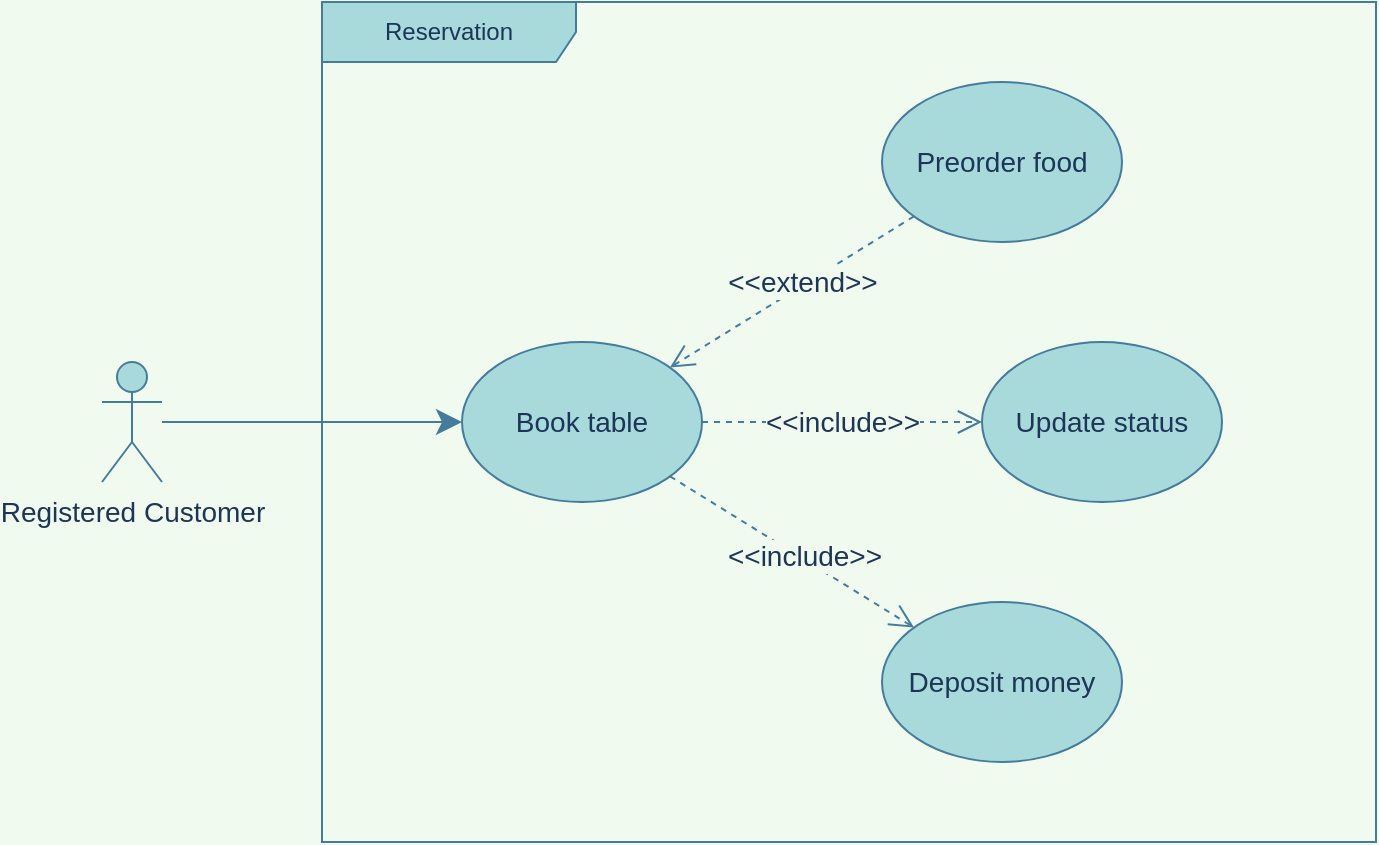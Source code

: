 <mxfile>
    <diagram id="rKi3KByvyJRsUTmwY2QA" name="Page-1">
        <mxGraphModel dx="600" dy="1567" grid="1" gridSize="10" guides="1" tooltips="1" connect="1" arrows="1" fold="1" page="1" pageScale="1" pageWidth="850" pageHeight="1100" background="#F1FAEE" math="0" shadow="0">
            <root>
                <mxCell id="0"/>
                <mxCell id="1" parent="0"/>
                <mxCell id="32" value="Reservation" style="shape=umlFrame;whiteSpace=wrap;html=1;rounded=0;sketch=0;width=127;height=30;fillColor=#A8DADC;strokeColor=#457B9D;fontColor=#1D3557;" parent="1" vertex="1">
                    <mxGeometry x="200" y="-900" width="527" height="420" as="geometry"/>
                </mxCell>
                <mxCell id="4" value="&amp;lt;&amp;lt;extend&amp;gt;&amp;gt;" style="rounded=1;sketch=0;orthogonalLoop=1;jettySize=auto;html=1;fontSize=14;endArrow=open;endFill=0;endSize=10;dashed=1;labelBackgroundColor=#F1FAEE;strokeColor=#457B9D;fontColor=#1D3557;" parent="1" source="5" target="11" edge="1">
                    <mxGeometry x="-0.097" y="-2" relative="1" as="geometry">
                        <mxPoint as="offset"/>
                        <mxPoint x="435" y="-710" as="targetPoint"/>
                    </mxGeometry>
                </mxCell>
                <mxCell id="5" value="Preorder food" style="ellipse;whiteSpace=wrap;html=1;fontSize=14;fillColor=#A8DADC;strokeColor=#457B9D;fontColor=#1D3557;" parent="1" vertex="1">
                    <mxGeometry x="480" y="-860" width="120" height="80" as="geometry"/>
                </mxCell>
                <mxCell id="7" style="edgeStyle=entityRelationEdgeStyle;rounded=1;sketch=0;orthogonalLoop=1;jettySize=auto;html=1;fontSize=14;endSize=10;endArrow=classic;endFill=1;labelBackgroundColor=#F1FAEE;strokeColor=#457B9D;fontColor=#1D3557;" parent="1" source="8" target="11" edge="1">
                    <mxGeometry relative="1" as="geometry">
                        <mxPoint x="315" y="-660" as="targetPoint"/>
                    </mxGeometry>
                </mxCell>
                <mxCell id="8" value="Registered&amp;nbsp;Customer" style="shape=umlActor;verticalLabelPosition=bottom;verticalAlign=top;html=1;rounded=0;sketch=0;fontSize=14;fillColor=#A8DADC;strokeColor=#457B9D;fontColor=#1D3557;" parent="1" vertex="1">
                    <mxGeometry x="90" y="-720" width="30" height="60" as="geometry"/>
                </mxCell>
                <mxCell id="11" value="Book table" style="ellipse;whiteSpace=wrap;html=1;fontSize=14;fillColor=#A8DADC;strokeColor=#457B9D;fontColor=#1D3557;" parent="1" vertex="1">
                    <mxGeometry x="270" y="-730" width="120" height="80" as="geometry"/>
                </mxCell>
                <mxCell id="15" value="&amp;lt;&amp;lt;include&amp;gt;&amp;gt;" style="rounded=1;sketch=0;orthogonalLoop=1;jettySize=auto;html=1;fontSize=14;endArrow=open;endFill=0;endSize=10;dashed=1;labelBackgroundColor=#F1FAEE;strokeColor=#457B9D;fontColor=#1D3557;" parent="1" source="11" target="16" edge="1">
                    <mxGeometry x="0.085" y="1" relative="1" as="geometry">
                        <mxPoint as="offset"/>
                        <mxPoint x="315" y="-440" as="targetPoint"/>
                        <mxPoint x="310" y="-570" as="sourcePoint"/>
                    </mxGeometry>
                </mxCell>
                <mxCell id="16" value="Deposit money" style="ellipse;whiteSpace=wrap;html=1;fontSize=14;fillColor=#A8DADC;strokeColor=#457B9D;fontColor=#1D3557;" parent="1" vertex="1">
                    <mxGeometry x="480" y="-600" width="120" height="80" as="geometry"/>
                </mxCell>
                <mxCell id="24" value="&amp;lt;&amp;lt;include&amp;gt;&amp;gt;" style="rounded=1;sketch=0;orthogonalLoop=1;jettySize=auto;html=1;fontSize=14;endArrow=open;endFill=0;endSize=10;dashed=1;labelBackgroundColor=#F1FAEE;strokeColor=#457B9D;fontColor=#1D3557;" parent="1" source="11" target="25" edge="1">
                    <mxGeometry relative="1" as="geometry">
                        <mxPoint as="offset"/>
                        <mxPoint x="445" y="-560" as="targetPoint"/>
                        <mxPoint x="460" y="-770" as="sourcePoint"/>
                    </mxGeometry>
                </mxCell>
                <mxCell id="25" value="Update status" style="ellipse;whiteSpace=wrap;html=1;fontSize=14;fillColor=#A8DADC;strokeColor=#457B9D;fontColor=#1D3557;" parent="1" vertex="1">
                    <mxGeometry x="530" y="-730" width="120" height="80" as="geometry"/>
                </mxCell>
            </root>
        </mxGraphModel>
    </diagram>
</mxfile>